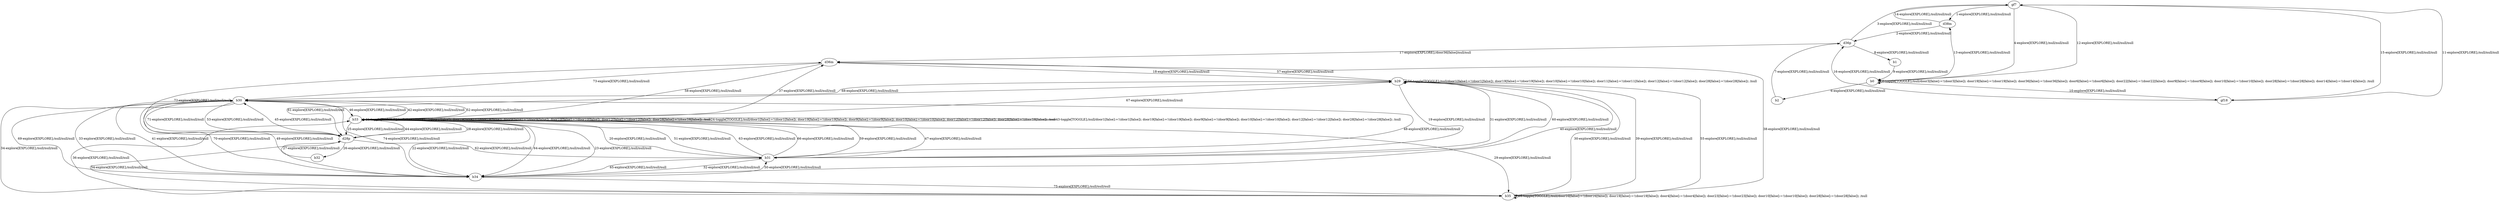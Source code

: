 # Total number of goals covered by this test: 1
# d28p --> b35

digraph g {
"gf7" -> "d38m" [label = "1-explore[EXPLORE];/null/null/null"];
"d38m" -> "d36p" [label = "2-explore[EXPLORE];/null/null/null"];
"d36p" -> "gf7" [label = "3-explore[EXPLORE];/null/null/null"];
"gf7" -> "b0" [label = "4-explore[EXPLORE];/null/null/null"];
"b0" -> "b0" [label = "5-toggle[TOGGLE];/null/door3[false]:=!(door3[false]); door19[false]:=!(door19[false]); door36[false]:=!(door36[false]); door6[false]:=!(door6[false]); door22[false]:=!(door22[false]); door9[false]:=!(door9[false]); door10[false]:=!(door10[false]); door28[false]:=!(door28[false]); door14[false]:=!(door14[false]); /null"];
"b0" -> "b2" [label = "6-explore[EXPLORE];/null/null/null"];
"b2" -> "d36p" [label = "7-explore[EXPLORE];/null/null/null"];
"d36p" -> "b1" [label = "8-explore[EXPLORE];/null/null/null"];
"b1" -> "b0" [label = "9-explore[EXPLORE];/null/null/null"];
"b0" -> "gf18" [label = "10-explore[EXPLORE];/null/null/null"];
"gf18" -> "gf7" [label = "11-explore[EXPLORE];/null/null/null"];
"gf7" -> "b0" [label = "12-explore[EXPLORE];/null/null/null"];
"b0" -> "d38m" [label = "13-explore[EXPLORE];/null/null/null"];
"d38m" -> "gf7" [label = "14-explore[EXPLORE];/null/null/null"];
"gf7" -> "gf18" [label = "15-explore[EXPLORE];/null/null/null"];
"gf18" -> "d36p" [label = "16-explore[EXPLORE];/null/null/null"];
"d36p" -> "d36m" [label = "17-explore[EXPLORE];/door36[false]/null/null"];
"d36m" -> "b29" [label = "18-explore[EXPLORE];/null/null/null"];
"b29" -> "b31" [label = "19-explore[EXPLORE];/null/null/null"];
"b31" -> "b33" [label = "20-explore[EXPLORE];/null/null/null"];
"b33" -> "b33" [label = "21-toggle[TOGGLE];/null/door1[false]:=!(door1[false]); door19[false]:=!(door19[false]); door9[false]:=!(door9[false]); door10[false]:=!(door10[false]); door12[false]:=!(door12[false]); door28[false]:=!(door28[false]); /null"];
"b33" -> "b34" [label = "22-explore[EXPLORE];/null/null/null"];
"b34" -> "b33" [label = "23-explore[EXPLORE];/null/null/null"];
"b33" -> "b33" [label = "24-toggle[TOGGLE];/null/door1[false]:=!(door1[false]); door19[false]:=!(door19[false]); door9[false]:=!(door9[false]); door10[false]:=!(door10[false]); door12[false]:=!(door12[false]); door28[false]:=!(door28[false]); /null"];
"b33" -> "d28p" [label = "25-explore[EXPLORE];/null/null/null"];
"d28p" -> "b32" [label = "26-explore[EXPLORE];/null/null/null"];
"b32" -> "d28p" [label = "27-explore[EXPLORE];/null/null/null"];
"d28p" -> "b33" [label = "28-explore[EXPLORE];/null/null/null"];
"b33" -> "b35" [label = "29-explore[EXPLORE];/null/null/null"];
"b35" -> "b29" [label = "30-explore[EXPLORE];/null/null/null"];
"b29" -> "b31" [label = "31-explore[EXPLORE];/null/null/null"];
"b31" -> "b34" [label = "32-explore[EXPLORE];/null/null/null"];
"b34" -> "b30" [label = "33-explore[EXPLORE];/null/null/null"];
"b30" -> "b35" [label = "34-explore[EXPLORE];/null/null/null"];
"b35" -> "b35" [label = "35-toggle[TOGGLE];/null/door16[false]:=!(door16[false]); door19[false]:=!(door19[false]); door4[false]:=!(door4[false]); door23[false]:=!(door23[false]); door10[false]:=!(door10[false]); door28[false]:=!(door28[false]); /null"];
"b35" -> "b33" [label = "36-explore[EXPLORE];/null/null/null"];
"b33" -> "d36m" [label = "37-explore[EXPLORE];/null/null/null"];
"d36m" -> "b35" [label = "38-explore[EXPLORE];/null/null/null"];
"b35" -> "b29" [label = "39-explore[EXPLORE];/null/null/null"];
"b29" -> "b34" [label = "40-explore[EXPLORE];/null/null/null"];
"b34" -> "b30" [label = "41-explore[EXPLORE];/null/null/null"];
"b30" -> "b33" [label = "42-explore[EXPLORE];/null/null/null"];
"b33" -> "b33" [label = "43-toggle[TOGGLE];/null/door1[false]:=!(door1[false]); door19[false]:=!(door19[false]); door9[false]:=!(door9[false]); door10[false]:=!(door10[false]); door12[false]:=!(door12[false]); door28[false]:=!(door28[false]); /null"];
"b33" -> "d28p" [label = "44-explore[EXPLORE];/null/null/null"];
"d28p" -> "b30" [label = "45-explore[EXPLORE];/null/null/null"];
"b30" -> "b33" [label = "46-explore[EXPLORE];/null/null/null"];
"b33" -> "b31" [label = "47-explore[EXPLORE];/null/null/null"];
"b31" -> "b30" [label = "48-explore[EXPLORE];/null/null/null"];
"b30" -> "b34" [label = "49-explore[EXPLORE];/null/null/null"];
"b34" -> "b31" [label = "50-explore[EXPLORE];/null/null/null"];
"b31" -> "b33" [label = "51-explore[EXPLORE];/null/null/null"];
"b33" -> "b30" [label = "52-explore[EXPLORE];/null/null/null"];
"b30" -> "d28p" [label = "53-explore[EXPLORE];/null/null/null"];
"d28p" -> "b35" [label = "54-explore[EXPLORE];/null/null/null"];
"b35" -> "b29" [label = "55-explore[EXPLORE];/null/null/null"];
"b29" -> "b29" [label = "56-toggle[TOGGLE];/null/door1[false]:=!(door1[false]); door19[false]:=!(door19[false]); door10[false]:=!(door10[false]); door11[false]:=!(door11[false]); door12[false]:=!(door12[false]); door28[false]:=!(door28[false]); /null"];
"b29" -> "d36m" [label = "57-explore[EXPLORE];/null/null/null"];
"d36m" -> "b33" [label = "58-explore[EXPLORE];/null/null/null"];
"b33" -> "b31" [label = "59-explore[EXPLORE];/null/null/null"];
"b31" -> "b29" [label = "60-explore[EXPLORE];/null/null/null"];
"b29" -> "d28p" [label = "61-explore[EXPLORE];/null/null/null"];
"d28p" -> "b31" [label = "62-explore[EXPLORE];/null/null/null"];
"b31" -> "b33" [label = "63-explore[EXPLORE];/null/null/null"];
"b33" -> "b34" [label = "64-explore[EXPLORE];/null/null/null"];
"b34" -> "b31" [label = "65-explore[EXPLORE];/null/null/null"];
"b31" -> "b33" [label = "66-explore[EXPLORE];/null/null/null"];
"b33" -> "b29" [label = "67-explore[EXPLORE];/null/null/null"];
"b29" -> "b30" [label = "68-explore[EXPLORE];/null/null/null"];
"b30" -> "b34" [label = "69-explore[EXPLORE];/null/null/null"];
"b34" -> "b30" [label = "70-explore[EXPLORE];/null/null/null"];
"b30" -> "d28p" [label = "71-explore[EXPLORE];/null/null/null"];
"d28p" -> "d36m" [label = "72-explore[EXPLORE];/null/null/null"];
"d36m" -> "b30" [label = "73-explore[EXPLORE];/null/null/null"];
"b30" -> "b34" [label = "74-explore[EXPLORE];/null/null/null"];
"b34" -> "b35" [label = "75-explore[EXPLORE];/null/null/null"];
}